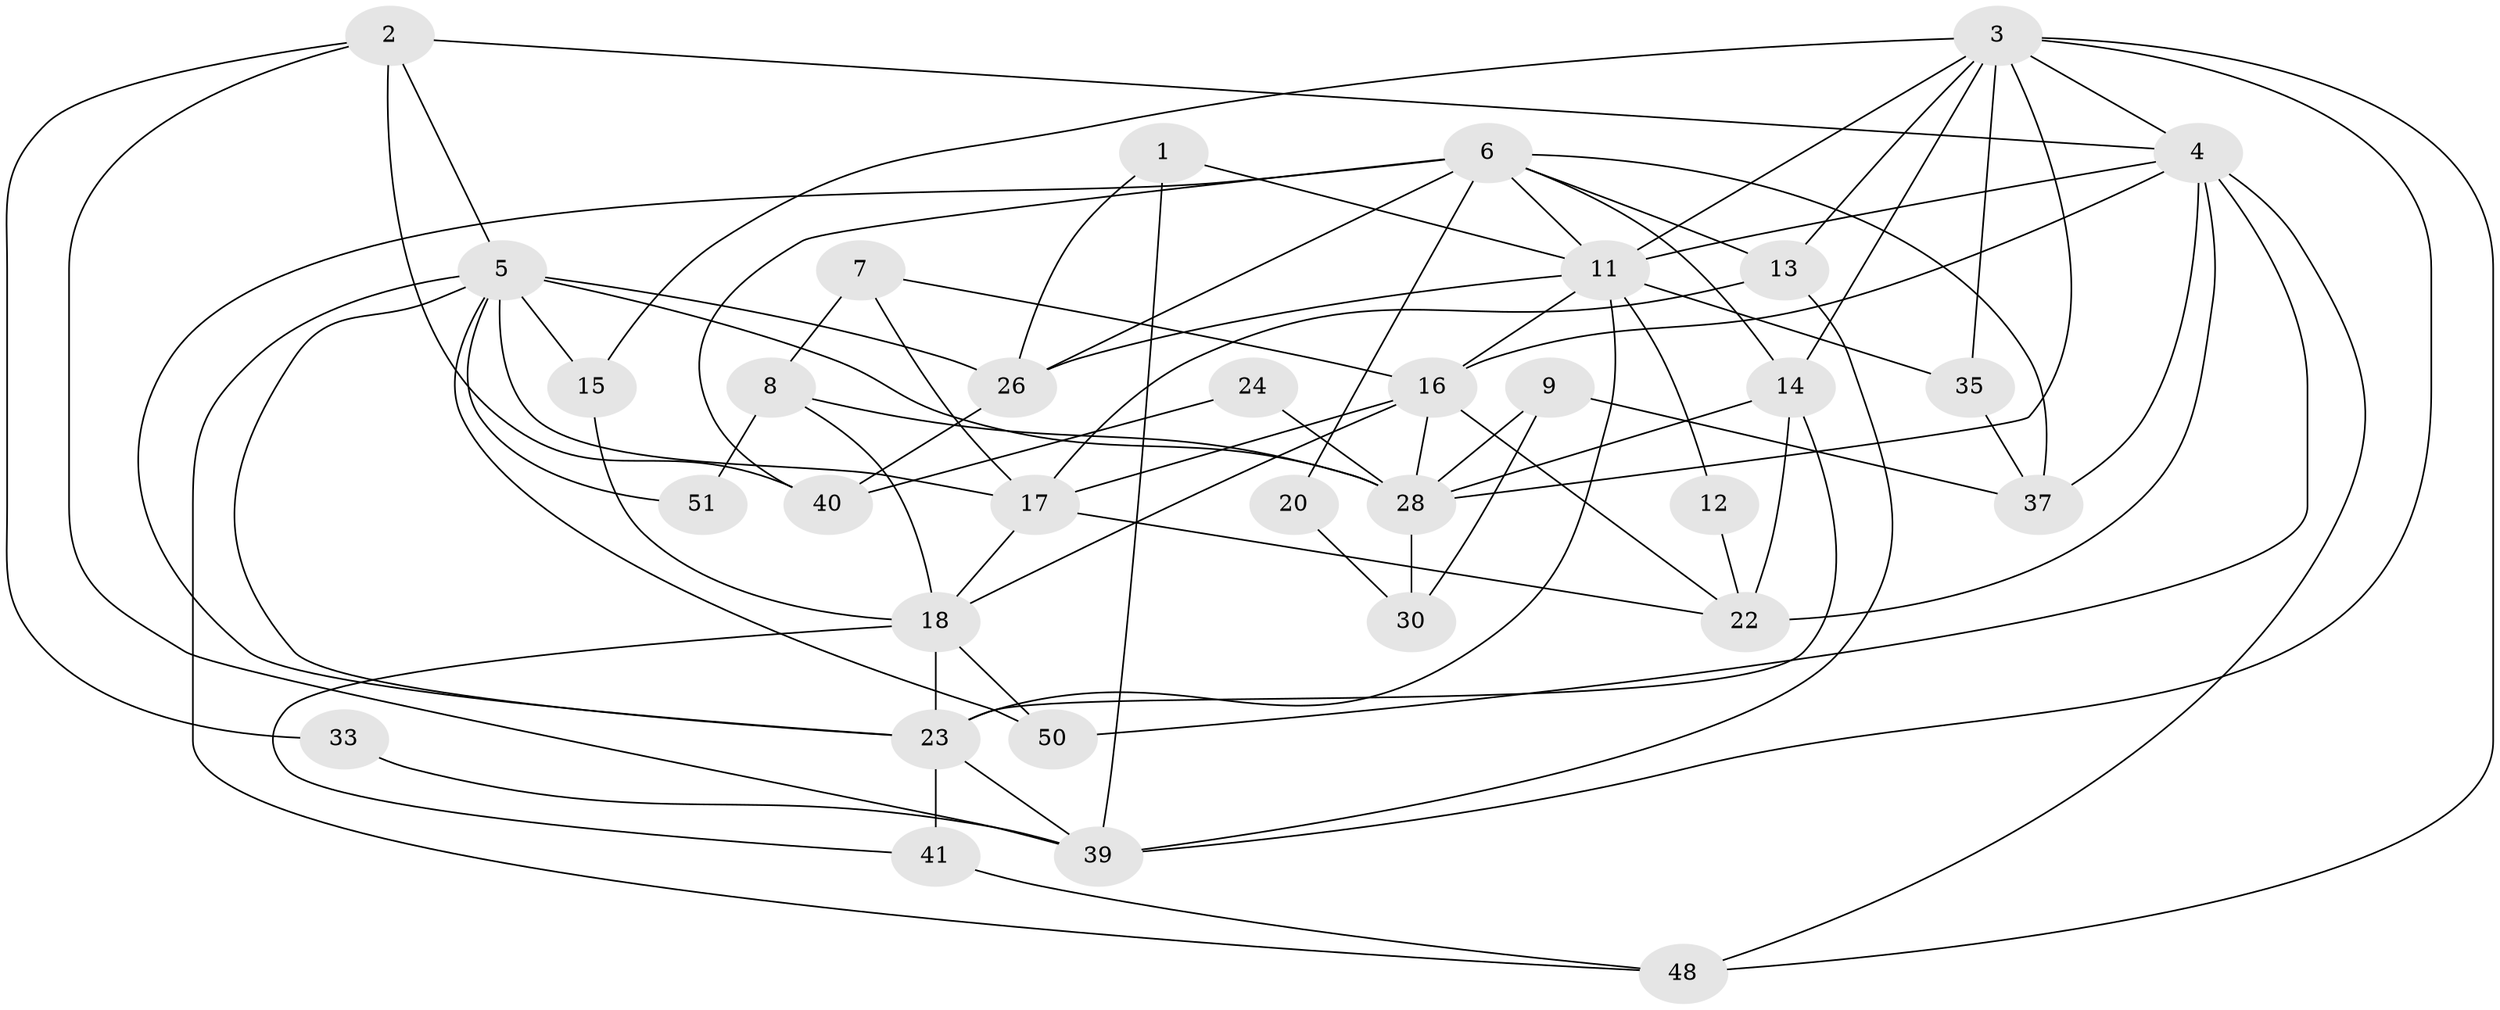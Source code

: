 // original degree distribution, {3: 0.3333333333333333, 8: 0.058823529411764705, 6: 0.058823529411764705, 5: 0.23529411764705882, 2: 0.1568627450980392, 4: 0.13725490196078433, 7: 0.0196078431372549}
// Generated by graph-tools (version 1.1) at 2025/11/02/27/25 16:11:21]
// undirected, 33 vertices, 79 edges
graph export_dot {
graph [start="1"]
  node [color=gray90,style=filled];
  1 [super="+36"];
  2 [super="+42"];
  3 [super="+49"];
  4 [super="+43"];
  5 [super="+29"];
  6 [super="+27"];
  7;
  8 [super="+10"];
  9;
  11 [super="+32"];
  12;
  13;
  14 [super="+45"];
  15;
  16 [super="+21"];
  17 [super="+19"];
  18 [super="+25"];
  20;
  22 [super="+34"];
  23 [super="+31"];
  24;
  26 [super="+38"];
  28 [super="+44"];
  30 [super="+46"];
  33;
  35;
  37;
  39 [super="+47"];
  40;
  41;
  48;
  50;
  51;
  1 -- 39;
  1 -- 26;
  1 -- 11;
  2 -- 4 [weight=2];
  2 -- 33;
  2 -- 39;
  2 -- 40;
  2 -- 5;
  3 -- 48;
  3 -- 13;
  3 -- 15;
  3 -- 28;
  3 -- 35;
  3 -- 39;
  3 -- 11;
  3 -- 4;
  3 -- 14;
  4 -- 48;
  4 -- 37;
  4 -- 50;
  4 -- 16;
  4 -- 22;
  4 -- 11;
  5 -- 48;
  5 -- 15;
  5 -- 17;
  5 -- 50;
  5 -- 51;
  5 -- 28;
  5 -- 23;
  5 -- 26;
  6 -- 13;
  6 -- 20;
  6 -- 37;
  6 -- 40;
  6 -- 14;
  6 -- 11;
  6 -- 23;
  6 -- 26;
  7 -- 8;
  7 -- 16;
  7 -- 17;
  8 -- 51;
  8 -- 18;
  8 -- 28;
  9 -- 30;
  9 -- 37;
  9 -- 28;
  11 -- 23 [weight=2];
  11 -- 16;
  11 -- 35;
  11 -- 12;
  11 -- 26;
  12 -- 22;
  13 -- 17;
  13 -- 39;
  14 -- 23;
  14 -- 22 [weight=2];
  14 -- 28;
  15 -- 18;
  16 -- 18;
  16 -- 28;
  16 -- 17;
  16 -- 22;
  17 -- 22;
  17 -- 18;
  18 -- 41;
  18 -- 50;
  18 -- 23;
  20 -- 30 [weight=2];
  23 -- 41;
  23 -- 39;
  24 -- 40;
  24 -- 28;
  26 -- 40;
  28 -- 30 [weight=2];
  33 -- 39;
  35 -- 37;
  41 -- 48;
}
